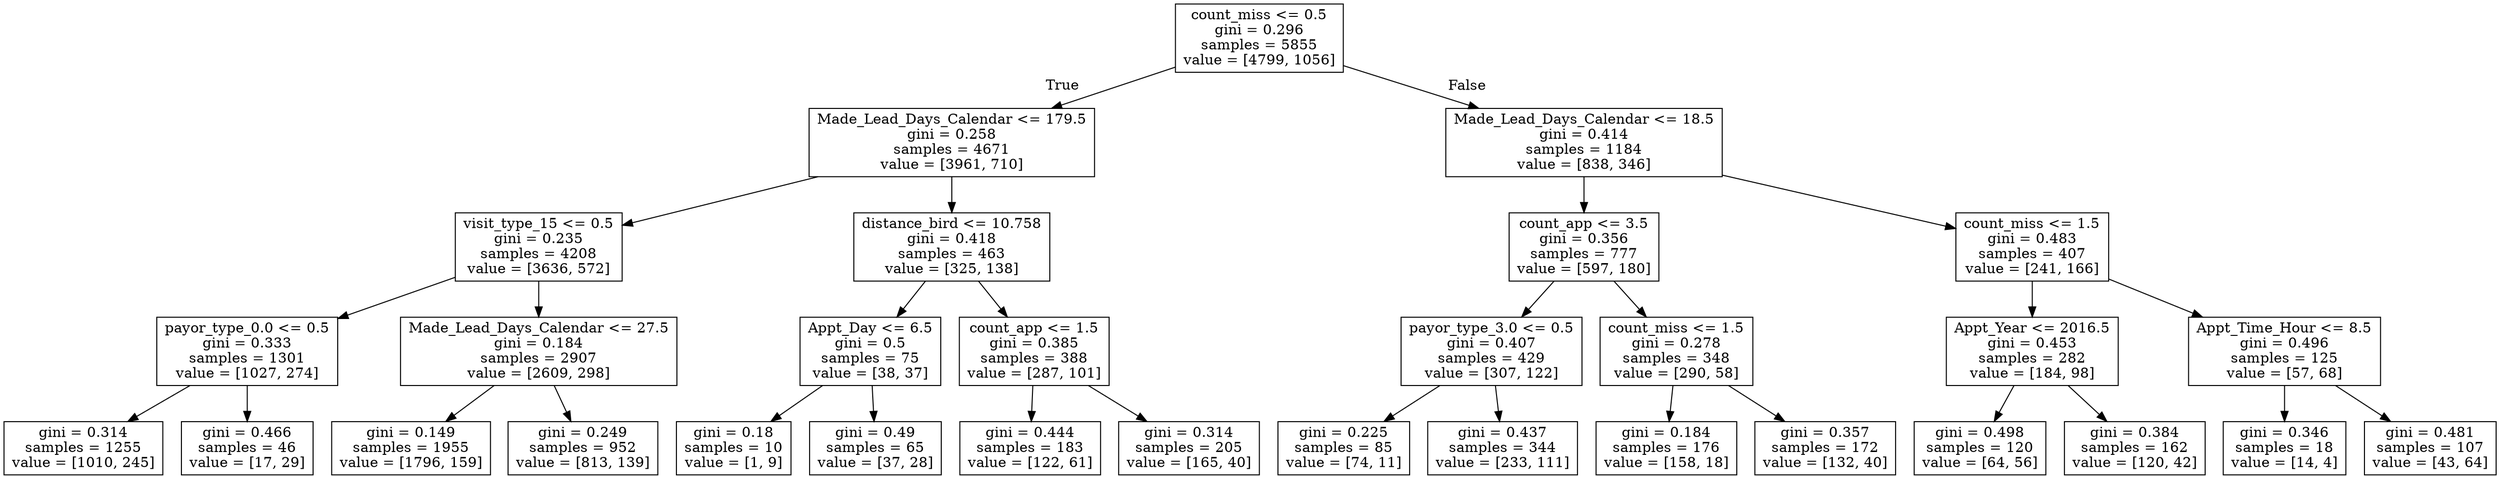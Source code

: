 digraph Tree {
node [shape=box] ;
0 [label="count_miss <= 0.5\ngini = 0.296\nsamples = 5855\nvalue = [4799, 1056]"] ;
1 [label="Made_Lead_Days_Calendar <= 179.5\ngini = 0.258\nsamples = 4671\nvalue = [3961, 710]"] ;
0 -> 1 [labeldistance=2.5, labelangle=45, headlabel="True"] ;
2 [label="visit_type_15 <= 0.5\ngini = 0.235\nsamples = 4208\nvalue = [3636, 572]"] ;
1 -> 2 ;
3 [label="payor_type_0.0 <= 0.5\ngini = 0.333\nsamples = 1301\nvalue = [1027, 274]"] ;
2 -> 3 ;
4 [label="gini = 0.314\nsamples = 1255\nvalue = [1010, 245]"] ;
3 -> 4 ;
5 [label="gini = 0.466\nsamples = 46\nvalue = [17, 29]"] ;
3 -> 5 ;
6 [label="Made_Lead_Days_Calendar <= 27.5\ngini = 0.184\nsamples = 2907\nvalue = [2609, 298]"] ;
2 -> 6 ;
7 [label="gini = 0.149\nsamples = 1955\nvalue = [1796, 159]"] ;
6 -> 7 ;
8 [label="gini = 0.249\nsamples = 952\nvalue = [813, 139]"] ;
6 -> 8 ;
9 [label="distance_bird <= 10.758\ngini = 0.418\nsamples = 463\nvalue = [325, 138]"] ;
1 -> 9 ;
10 [label="Appt_Day <= 6.5\ngini = 0.5\nsamples = 75\nvalue = [38, 37]"] ;
9 -> 10 ;
11 [label="gini = 0.18\nsamples = 10\nvalue = [1, 9]"] ;
10 -> 11 ;
12 [label="gini = 0.49\nsamples = 65\nvalue = [37, 28]"] ;
10 -> 12 ;
13 [label="count_app <= 1.5\ngini = 0.385\nsamples = 388\nvalue = [287, 101]"] ;
9 -> 13 ;
14 [label="gini = 0.444\nsamples = 183\nvalue = [122, 61]"] ;
13 -> 14 ;
15 [label="gini = 0.314\nsamples = 205\nvalue = [165, 40]"] ;
13 -> 15 ;
16 [label="Made_Lead_Days_Calendar <= 18.5\ngini = 0.414\nsamples = 1184\nvalue = [838, 346]"] ;
0 -> 16 [labeldistance=2.5, labelangle=-45, headlabel="False"] ;
17 [label="count_app <= 3.5\ngini = 0.356\nsamples = 777\nvalue = [597, 180]"] ;
16 -> 17 ;
18 [label="payor_type_3.0 <= 0.5\ngini = 0.407\nsamples = 429\nvalue = [307, 122]"] ;
17 -> 18 ;
19 [label="gini = 0.225\nsamples = 85\nvalue = [74, 11]"] ;
18 -> 19 ;
20 [label="gini = 0.437\nsamples = 344\nvalue = [233, 111]"] ;
18 -> 20 ;
21 [label="count_miss <= 1.5\ngini = 0.278\nsamples = 348\nvalue = [290, 58]"] ;
17 -> 21 ;
22 [label="gini = 0.184\nsamples = 176\nvalue = [158, 18]"] ;
21 -> 22 ;
23 [label="gini = 0.357\nsamples = 172\nvalue = [132, 40]"] ;
21 -> 23 ;
24 [label="count_miss <= 1.5\ngini = 0.483\nsamples = 407\nvalue = [241, 166]"] ;
16 -> 24 ;
25 [label="Appt_Year <= 2016.5\ngini = 0.453\nsamples = 282\nvalue = [184, 98]"] ;
24 -> 25 ;
26 [label="gini = 0.498\nsamples = 120\nvalue = [64, 56]"] ;
25 -> 26 ;
27 [label="gini = 0.384\nsamples = 162\nvalue = [120, 42]"] ;
25 -> 27 ;
28 [label="Appt_Time_Hour <= 8.5\ngini = 0.496\nsamples = 125\nvalue = [57, 68]"] ;
24 -> 28 ;
29 [label="gini = 0.346\nsamples = 18\nvalue = [14, 4]"] ;
28 -> 29 ;
30 [label="gini = 0.481\nsamples = 107\nvalue = [43, 64]"] ;
28 -> 30 ;
}